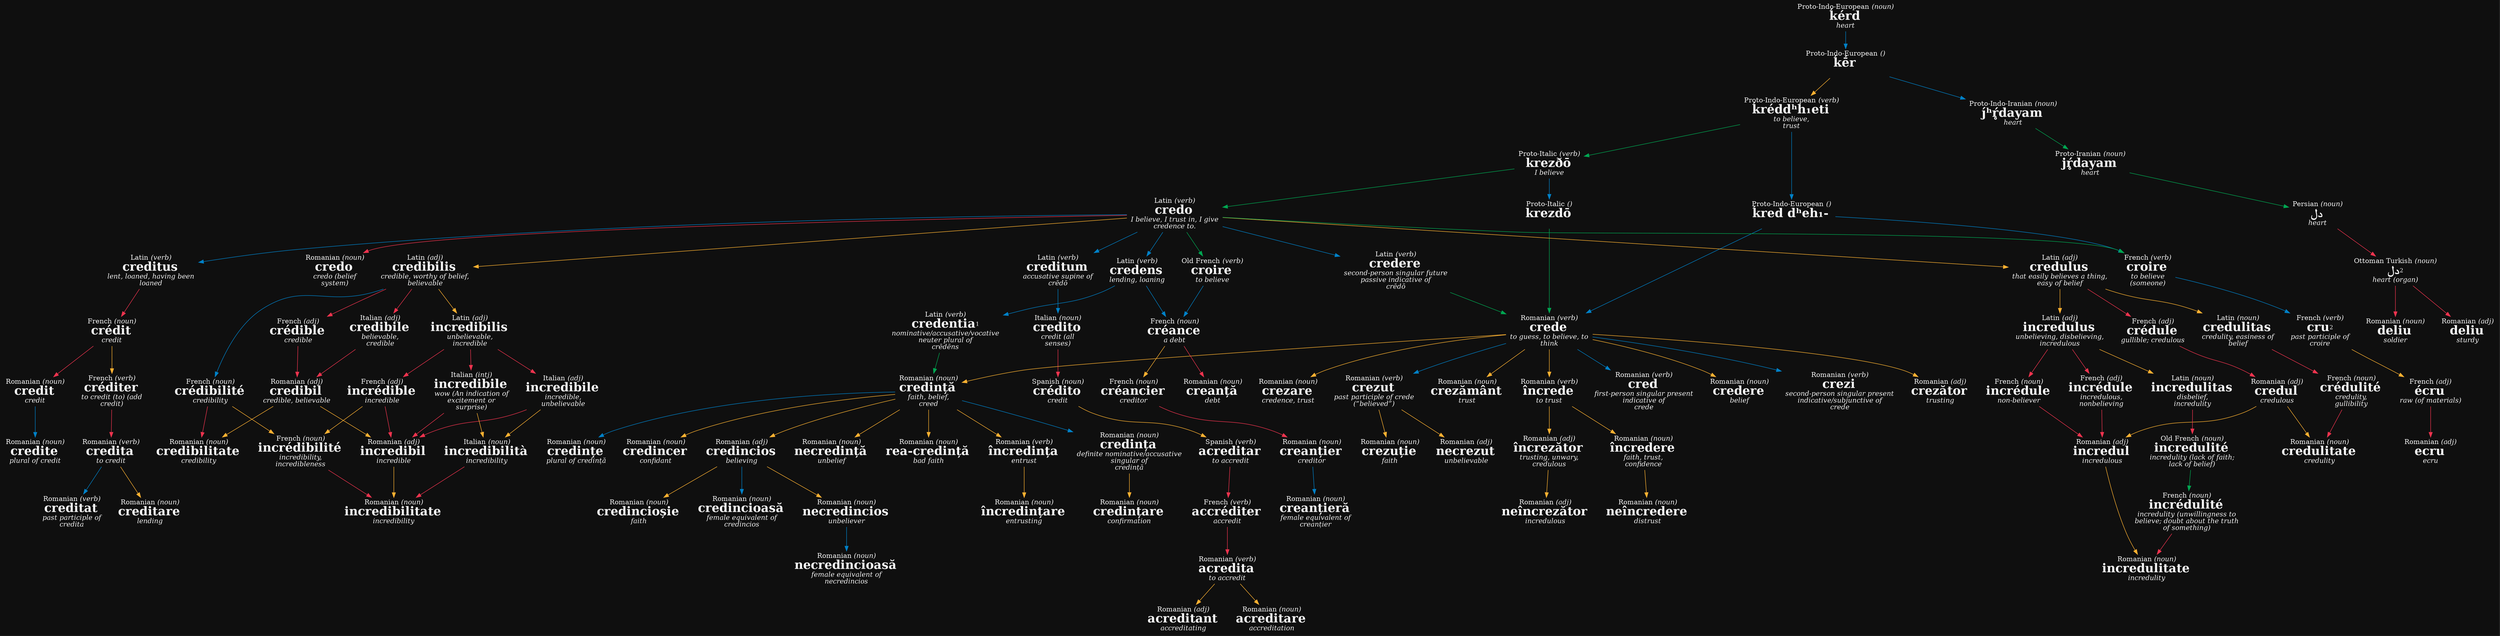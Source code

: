 digraph {margin=0 bgcolor="#0F0F0F" node [shape=none fontcolor="#F5F5F5"] edge [fontcolor="#F5F5F5" color="#F5F5F5"] 485643 [label=<Proto-Indo-European <I>()</I><BR/><FONT POINT-SIZE="25"><B>ḱḗr</B></FONT><SUP> </SUP><BR/><I> </I>>] 485742 [label=<Proto-Indo-European <I>()</I><BR/><FONT POINT-SIZE="25"><B>ḱred dʰeh₁-</B></FONT><SUP> </SUP><BR/><I> </I>>] 485940 [label=<Proto-Indo-European <I>(noun)</I><BR/><FONT POINT-SIZE="25"><B>ḱérd</B></FONT><SUP> </SUP><BR/><I>heart</I>>] 485991 [label=<Proto-Indo-European <I>(verb)</I><BR/><FONT POINT-SIZE="25"><B>ḱréddʰh₁eti</B></FONT><SUP> </SUP><BR/><I>to believe,<BR/>trust</I>>] 486709 [label=<Proto-Indo-Iranian <I>(noun)</I><BR/><FONT POINT-SIZE="25"><B>ȷ́ʰŕ̥dayam</B></FONT><SUP> </SUP><BR/><I>heart</I>>] 487170 [label=<Proto-Italic <I>()</I><BR/><FONT POINT-SIZE="25"><B>krezdō</B></FONT><SUP> </SUP><BR/><I> </I>>] 487368 [label=<Proto-Italic <I>(verb)</I><BR/><FONT POINT-SIZE="25"><B>krezðō</B></FONT><SUP> </SUP><BR/><I>I believe</I>>] 487405 [label=<Proto-Iranian <I>(noun)</I><BR/><FONT POINT-SIZE="25"><B>jŕ̥dayam</B></FONT><SUP> </SUP><BR/><I>heart</I>>] 749081 [label=<French <I>(verb)</I><BR/><FONT POINT-SIZE="25"><B>accréditer</B></FONT><SUP> </SUP><BR/><I>accredit</I>>] 771541 [label=<Romanian <I>(adj)</I><BR/><FONT POINT-SIZE="25"><B>acreditant</B></FONT><SUP> </SUP><BR/><I>accreditating</I>>] 771721 [label=<Romanian <I>(noun)</I><BR/><FONT POINT-SIZE="25"><B>acreditare</B></FONT><SUP> </SUP><BR/><I>accreditation</I>>] 772329 [label=<Romanian <I>(verb)</I><BR/><FONT POINT-SIZE="25"><B>acredita</B></FONT><SUP> </SUP><BR/><I>to accredit</I>>] 775871 [label=<Spanish <I>(verb)</I><BR/><FONT POINT-SIZE="25"><B>acreditar</B></FONT><SUP> </SUP><BR/><I>to accredit</I>>] 2042078 [label=<Romanian <I>(noun)</I><BR/><FONT POINT-SIZE="25"><B>creanțier</B></FONT><SUP> </SUP><BR/><I>creditor</I>>] 2042079 [label=<Romanian <I>(noun)</I><BR/><FONT POINT-SIZE="25"><B>creanță</B></FONT><SUP> </SUP><BR/><I>debt</I>>] 2042327 [label=<Romanian <I>(noun)</I><BR/><FONT POINT-SIZE="25"><B>creanțieră</B></FONT><SUP> </SUP><BR/><I>female equivalent of<BR/>creanțier</I>>] 2043255 [label=<Romanian <I>(noun)</I><BR/><FONT POINT-SIZE="25"><B>credința</B></FONT><SUP> </SUP><BR/><I>definite nominative/accusative<BR/>singular of<BR/>credință</I>>] 2043265 [label=<Romanian <I>(noun)</I><BR/><FONT POINT-SIZE="25"><B>credințe</B></FONT><SUP> </SUP><BR/><I>plural of credință</I>>] 2043365 [label=<Romanian <I>(adj)</I><BR/><FONT POINT-SIZE="25"><B>credibil</B></FONT><SUP> </SUP><BR/><I>credible, believable</I>>] 2043368 [label=<Italian <I>(adj)</I><BR/><FONT POINT-SIZE="25"><B>credibile</B></FONT><SUP> </SUP><BR/><I>believable,<BR/>credible</I>>] 2043371 [label=<Romanian <I>(noun)</I><BR/><FONT POINT-SIZE="25"><B>credincer</B></FONT><SUP> </SUP><BR/><I>confidant</I>>] 2043375 [label=<Romanian <I>(noun)</I><BR/><FONT POINT-SIZE="25"><B>credibilitate</B></FONT><SUP> </SUP><BR/><I>credibility</I>>] 2043379 [label=<Romanian <I>(noun)</I><BR/><FONT POINT-SIZE="25"><B>credincioșie</B></FONT><SUP> </SUP><BR/><I>faith</I>>] 2043407 [label=<Romanian <I>(noun)</I><BR/><FONT POINT-SIZE="25"><B>credințare</B></FONT><SUP> </SUP><BR/><I>confirmation</I>>] 2043426 [label=<Romanian <I>(noun)</I><BR/><FONT POINT-SIZE="25"><B>credincioasă</B></FONT><SUP> </SUP><BR/><I>female equivalent of<BR/>credincios</I>>] 2043454 [label=<Romanian <I>(adj)</I><BR/><FONT POINT-SIZE="25"><B>credincios</B></FONT><SUP> </SUP><BR/><I>believing</I>>] 2043499 [label=<Romanian <I>(noun)</I><BR/><FONT POINT-SIZE="25"><B>creditare</B></FONT><SUP> </SUP><BR/><I>lending</I>>] 2043576 [label=<Romanian <I>(noun)</I><BR/><FONT POINT-SIZE="25"><B>credință</B></FONT><SUP> </SUP><BR/><I>faith, belief,<BR/>creed</I>>] 2043592 [label=<Romanian <I>(verb)</I><BR/><FONT POINT-SIZE="25"><B>creditat</B></FONT><SUP> </SUP><BR/><I>past participle of<BR/>credita</I>>] 2043704 [label=<Romanian <I>(adj)</I><BR/><FONT POINT-SIZE="25"><B>credul</B></FONT><SUP> </SUP><BR/><I>credulous</I>>] 2043714 [label=<Romanian <I>(noun)</I><BR/><FONT POINT-SIZE="25"><B>credulitate</B></FONT><SUP> </SUP><BR/><I>credulity</I>>] 2043730 [label=<Latin <I>(verb)</I><BR/><FONT POINT-SIZE="25"><B>credens</B></FONT><SUP> </SUP><BR/><I>lending, loaning</I>>] 2043783 [label=<Romanian <I>(noun)</I><BR/><FONT POINT-SIZE="25"><B>credite</B></FONT><SUP> </SUP><BR/><I>plural of credit</I>>] 2043818 [label=<Italian <I>(noun)</I><BR/><FONT POINT-SIZE="25"><B>credito</B></FONT><SUP> </SUP><BR/><I>credit (all<BR/>senses)</I>>] 2043868 [label=<Romanian <I>(verb)</I><BR/><FONT POINT-SIZE="25"><B>cred</B></FONT><SUP> </SUP><BR/><I>first-person singular present<BR/>indicative of<BR/>crede</I>>] 2043918 [label=<Romanian <I>(verb)</I><BR/><FONT POINT-SIZE="25"><B>credita</B></FONT><SUP> </SUP><BR/><I>to credit</I>>] 2044084 [label=<Latin <I>(verb)</I><BR/><FONT POINT-SIZE="25"><B>credentia</B></FONT><SUP>1</SUP><BR/><I>nominative/accusative/vocative<BR/>neuter plural of<BR/>crēdēns</I>>] 2044196 [label=<Latin <I>(verb)</I><BR/><FONT POINT-SIZE="25"><B>creditus</B></FONT><SUP> </SUP><BR/><I>lent, loaned, having been<BR/>loaned</I>>] 2044257 [label=<Latin <I>(verb)</I><BR/><FONT POINT-SIZE="25"><B>credere</B></FONT><SUP> </SUP><BR/><I>second-person singular future<BR/>passive indicative of<BR/>crēdō</I>>] 2044260 [label=<Romanian <I>(noun)</I><BR/><FONT POINT-SIZE="25"><B>credere</B></FONT><SUP> </SUP><BR/><I>belief</I>>] 2044377 [label=<Latin <I>(adj)</I><BR/><FONT POINT-SIZE="25"><B>credibilis</B></FONT><SUP> </SUP><BR/><I>credible, worthy of belief,<BR/>believable</I>>] 2044450 [label=<Latin <I>(verb)</I><BR/><FONT POINT-SIZE="25"><B>creditum</B></FONT><SUP> </SUP><BR/><I>accusative supine of<BR/>crēdō</I>>] 2044467 [label=<Latin <I>(adj)</I><BR/><FONT POINT-SIZE="25"><B>credulus</B></FONT><SUP> </SUP><BR/><I>that easily believes a thing,<BR/>easy of belief</I>>] 2044475 [label=<Latin <I>(noun)</I><BR/><FONT POINT-SIZE="25"><B>credulitas</B></FONT><SUP> </SUP><BR/><I>credulity, easiness of<BR/>belief</I>>] 2044562 [label=<Romanian <I>(verb)</I><BR/><FONT POINT-SIZE="25"><B>crede</B></FONT><SUP> </SUP><BR/><I>to guess, to believe, to<BR/>think</I>>] 2047549 [label=<Romanian <I>(noun)</I><BR/><FONT POINT-SIZE="25"><B>crezuție</B></FONT><SUP> </SUP><BR/><I>faith</I>>] 2047559 [label=<Romanian <I>(verb)</I><BR/><FONT POINT-SIZE="25"><B>crezi</B></FONT><SUP> </SUP><BR/><I>second-person singular present<BR/>indicative/subjunctive of<BR/>crede</I>>] 2047660 [label=<Romanian <I>(adj)</I><BR/><FONT POINT-SIZE="25"><B>crezător</B></FONT><SUP> </SUP><BR/><I>trusting</I>>] 2047664 [label=<Romanian <I>(noun)</I><BR/><FONT POINT-SIZE="25"><B>crezare</B></FONT><SUP> </SUP><BR/><I>credence, trust</I>>] 2047666 [label=<Romanian <I>(verb)</I><BR/><FONT POINT-SIZE="25"><B>crezut</B></FONT><SUP> </SUP><BR/><I>past participle of crede<BR/>(“believed”)</I>>] 2047709 [label=<Romanian <I>(noun)</I><BR/><FONT POINT-SIZE="25"><B>crezământ</B></FONT><SUP> </SUP><BR/><I>trust</I>>] 2052245 [label=<Latin <I>(verb)</I><BR/><FONT POINT-SIZE="25"><B>credo</B></FONT><SUP> </SUP><BR/><I>I believe, I trust in, I give<BR/>credence to.</I>>] 2052252 [label=<Romanian <I>(noun)</I><BR/><FONT POINT-SIZE="25"><B>credo</B></FONT><SUP> </SUP><BR/><I>credo (belief<BR/>system)</I>>] 2056847 [label=<Romanian <I>(noun)</I><BR/><FONT POINT-SIZE="25"><B>credit</B></FONT><SUP> </SUP><BR/><I>credit</I>>] 2059411 [label=<French <I>(verb)</I><BR/><FONT POINT-SIZE="25"><B>croire</B></FONT><SUP> </SUP><BR/><I>to believe<BR/>(someone)</I>>] 2059412 [label=<Old French <I>(verb)</I><BR/><FONT POINT-SIZE="25"><B>croire</B></FONT><SUP> </SUP><BR/><I>to believe</I>>] 2064037 [label=<French <I>(verb)</I><BR/><FONT POINT-SIZE="25"><B>cru</B></FONT><SUP>2</SUP><BR/><I>past participle of<BR/>croire</I>>] 2065597 [label=<French <I>(noun)</I><BR/><FONT POINT-SIZE="25"><B>créancier</B></FONT><SUP> </SUP><BR/><I>creditor</I>>] 2065691 [label=<French <I>(noun)</I><BR/><FONT POINT-SIZE="25"><B>créance</B></FONT><SUP> </SUP><BR/><I>a debt</I>>] 2065865 [label=<French <I>(noun)</I><BR/><FONT POINT-SIZE="25"><B>crédibilité</B></FONT><SUP> </SUP><BR/><I>credibility</I>>] 2065881 [label=<French <I>(adj)</I><BR/><FONT POINT-SIZE="25"><B>crédule</B></FONT><SUP> </SUP><BR/><I>gullible; credulous</I>>] 2065897 [label=<French <I>(noun)</I><BR/><FONT POINT-SIZE="25"><B>crédulité</B></FONT><SUP> </SUP><BR/><I>credulity,<BR/>gullibility</I>>] 2065898 [label=<French <I>(adj)</I><BR/><FONT POINT-SIZE="25"><B>crédible</B></FONT><SUP> </SUP><BR/><I>credible</I>>] 2066002 [label=<French <I>(noun)</I><BR/><FONT POINT-SIZE="25"><B>crédit</B></FONT><SUP> </SUP><BR/><I>credit</I>>] 2066457 [label=<French <I>(verb)</I><BR/><FONT POINT-SIZE="25"><B>créditer</B></FONT><SUP> </SUP><BR/><I>to credit (to) (add<BR/>credit)</I>>] 2066806 [label=<Spanish <I>(noun)</I><BR/><FONT POINT-SIZE="25"><B>crédito</B></FONT><SUP> </SUP><BR/><I>credit</I>>] 2189121 [label=<Romanian <I>(adj)</I><BR/><FONT POINT-SIZE="25"><B>deliu</B></FONT><SUP> </SUP><BR/><I>sturdy</I>>] 2189122 [label=<Romanian <I>(noun)</I><BR/><FONT POINT-SIZE="25"><B>deliu</B></FONT><SUP> </SUP><BR/><I>soldier</I>>] 2543126 [label=<Romanian <I>(adj)</I><BR/><FONT POINT-SIZE="25"><B>ecru</B></FONT><SUP> </SUP><BR/><I>ecru</I>>] 3553352 [label=<Old French <I>(noun)</I><BR/><FONT POINT-SIZE="25"><B>incredulité</B></FONT><SUP> </SUP><BR/><I>incredulity (lack of faith;<BR/>lack of belief)</I>>] 3553361 [label=<Italian <I>(noun)</I><BR/><FONT POINT-SIZE="25"><B>incredibilità</B></FONT><SUP> </SUP><BR/><I>incredibility</I>>] 3553397 [label=<Romanian <I>(noun)</I><BR/><FONT POINT-SIZE="25"><B>incredibilitate</B></FONT><SUP> </SUP><BR/><I>incredibility</I>>] 3553510 [label=<Romanian <I>(adj)</I><BR/><FONT POINT-SIZE="25"><B>incredibil</B></FONT><SUP> </SUP><BR/><I>incredible</I>>] 3553519 [label=<Romanian <I>(noun)</I><BR/><FONT POINT-SIZE="25"><B>incredulitate</B></FONT><SUP> </SUP><BR/><I>incredulity</I>>] 3553544 [label=<Romanian <I>(adj)</I><BR/><FONT POINT-SIZE="25"><B>incredul</B></FONT><SUP> </SUP><BR/><I>incredulous</I>>] 3553584 [label=<Italian <I>(adj)</I><BR/><FONT POINT-SIZE="25"><B>incredibile</B></FONT><SUP> </SUP><BR/><I>incredible,<BR/>unbelievable</I>>] 3553585 [label=<Italian <I>(intj)</I><BR/><FONT POINT-SIZE="25"><B>incredibile</B></FONT><SUP> </SUP><BR/><I>wow (An indication of<BR/>excitement or<BR/>surprise)</I>>] 3553895 [label=<Latin <I>(noun)</I><BR/><FONT POINT-SIZE="25"><B>incredulitas</B></FONT><SUP> </SUP><BR/><I>disbelief,<BR/>incredulity</I>>] 3554354 [label=<Latin <I>(adj)</I><BR/><FONT POINT-SIZE="25"><B>incredulus</B></FONT><SUP> </SUP><BR/><I>unbelieving, disbelieving,<BR/>incredulous</I>>] 3554367 [label=<Latin <I>(adj)</I><BR/><FONT POINT-SIZE="25"><B>incredibilis</B></FONT><SUP> </SUP><BR/><I>unbelievable,<BR/>incredible</I>>] 3555479 [label=<French <I>(noun)</I><BR/><FONT POINT-SIZE="25"><B>incrédibilité</B></FONT><SUP> </SUP><BR/><I>incredibility,<BR/>incredibleness</I>>] 3555562 [label=<French <I>(noun)</I><BR/><FONT POINT-SIZE="25"><B>incrédulité</B></FONT><SUP> </SUP><BR/><I>incredulity (unwillingness to<BR/>believe; doubt about the truth<BR/>of something)</I>>] 3555573 [label=<French <I>(adj)</I><BR/><FONT POINT-SIZE="25"><B>incrédible</B></FONT><SUP> </SUP><BR/><I>incredible</I>>] 3555648 [label=<French <I>(adj)</I><BR/><FONT POINT-SIZE="25"><B>incrédule</B></FONT><SUP> </SUP><BR/><I>incredulous,<BR/>nonbelieving</I>>] 3555649 [label=<French <I>(noun)</I><BR/><FONT POINT-SIZE="25"><B>incrédule</B></FONT><SUP> </SUP><BR/><I>non-believer</I>>] 4544629 [label=<Romanian <I>(adj)</I><BR/><FONT POINT-SIZE="25"><B>necrezut</B></FONT><SUP> </SUP><BR/><I>unbelievable</I>>] 4544680 [label=<Romanian <I>(noun)</I><BR/><FONT POINT-SIZE="25"><B>necredincios</B></FONT><SUP> </SUP><BR/><I>unbeliever</I>>] 4544681 [label=<Romanian <I>(noun)</I><BR/><FONT POINT-SIZE="25"><B>necredincioasă</B></FONT><SUP> </SUP><BR/><I>female equivalent of<BR/>necredincios</I>>] 4544690 [label=<Romanian <I>(noun)</I><BR/><FONT POINT-SIZE="25"><B>necredință</B></FONT><SUP> </SUP><BR/><I>unbelief</I>>] 4596610 [label=<Romanian <I>(adj)</I><BR/><FONT POINT-SIZE="25"><B>neîncrezător</B></FONT><SUP> </SUP><BR/><I>incredulous</I>>] 4596773 [label=<Romanian <I>(noun)</I><BR/><FONT POINT-SIZE="25"><B>neîncredere</B></FONT><SUP> </SUP><BR/><I>distrust</I>>] 5426711 [label=<Romanian <I>(noun)</I><BR/><FONT POINT-SIZE="25"><B>rea-credință</B></FONT><SUP> </SUP><BR/><I>bad faith</I>>] 7103008 [label=<French <I>(adj)</I><BR/><FONT POINT-SIZE="25"><B>écru</B></FONT><SUP> </SUP><BR/><I>raw (of materials)</I>>] 7116020 [label=<Romanian <I>(verb)</I><BR/><FONT POINT-SIZE="25"><B>încredința</B></FONT><SUP> </SUP><BR/><I>entrust</I>>] 7116047 [label=<Romanian <I>(adj)</I><BR/><FONT POINT-SIZE="25"><B>încrezător</B></FONT><SUP> </SUP><BR/><I>trusting, unwary,<BR/>credulous</I>>] 7116068 [label=<Romanian <I>(noun)</I><BR/><FONT POINT-SIZE="25"><B>încredințare</B></FONT><SUP> </SUP><BR/><I>entrusting</I>>] 7116069 [label=<Romanian <I>(noun)</I><BR/><FONT POINT-SIZE="25"><B>încredere</B></FONT><SUP> </SUP><BR/><I>faith, trust,<BR/>confidence</I>>] 7116111 [label=<Romanian <I>(verb)</I><BR/><FONT POINT-SIZE="25"><B>încrede</B></FONT><SUP> </SUP><BR/><I>to trust</I>>] 8095746 [label=<Ottoman Turkish <I>(noun)</I><BR/><FONT POINT-SIZE="25"><B>دل</B></FONT><SUP>2</SUP><BR/><I>heart (organ)</I>>] 8095747 [label=<Persian <I>(noun)</I><BR/><FONT POINT-SIZE="25"><B>دل</B></FONT><SUP> </SUP><BR/><I>heart</I>>] 485940->485643[color="#0081C8"] 485991->485742[color="#0081C8"] 485643->485991[color="#FCB131"] 485643->486709[color="#0081C8"] 487368->487170[color="#0081C8"] 485991->487368[color="#00A651"] 486709->487405[color="#00A651"] 775871->749081[color="#EE334E"] 772329->771541[color="#FCB131"] 772329->771721[color="#FCB131"] 749081->772329[color="#EE334E"] 2066806->775871[color="#FCB131"] 2065597->2042078[color="#EE334E"] 2065691->2042079[color="#EE334E"] 2042078->2042327[color="#0081C8"] 2043576->2043255[color="#0081C8"] 2043576->2043265[color="#0081C8"] 2043368->2043365[color="#EE334E"] 2065898->2043365[color="#EE334E"] 2044377->2043368[color="#EE334E"] 2043576->2043371[color="#FCB131"] 2043365->2043375[color="#FCB131"] 2065865->2043375[color="#EE334E"] 2043454->2043379[color="#FCB131"] 2043255->2043407[color="#FCB131"] 2043454->2043426[color="#0081C8"] 2043576->2043454[color="#FCB131"] 2043918->2043499[color="#FCB131"] 2044084->2043576[color="#00A651"] 2044562->2043576[color="#FCB131"] 2043918->2043592[color="#0081C8"] 2065881->2043704[color="#EE334E"] 2043704->2043714[color="#FCB131"] 2065897->2043714[color="#EE334E"] 2052245->2043730[color="#0081C8"] 2056847->2043783[color="#0081C8"] 2044450->2043818[color="#0081C8"] 2044562->2043868[color="#0081C8"] 2066457->2043918[color="#EE334E"] 2043730->2044084[color="#0081C8"] 2052245->2044196[color="#0081C8"] 2052245->2044257[color="#0081C8"] 2044562->2044260[color="#FCB131"] 2052245->2044377[color="#FCB131"] 2052245->2044450[color="#0081C8"] 2052245->2044467[color="#FCB131"] 2044467->2044475[color="#FCB131"] 485742->2044562[color="#0081C8"] 487170->2044562[color="#00A651"] 2044257->2044562[color="#00A651"] 2047666->2047549[color="#FCB131"] 2044562->2047559[color="#0081C8"] 2044562->2047660[color="#FCB131"] 2044562->2047664[color="#FCB131"] 2044562->2047666[color="#0081C8"] 2044562->2047709[color="#FCB131"] 487368->2052245[color="#00A651"] 2052245->2052252[color="#EE334E"] 2066002->2056847[color="#EE334E"] 485742->2059411[color="#0081C8"] 2052245->2059411[color="#00A651"] 2052245->2059412[color="#00A651"] 2059411->2064037[color="#0081C8"] 2065691->2065597[color="#FCB131"] 2043730->2065691[color="#0081C8"] 2059412->2065691[color="#0081C8"] 2044377->2065865[color="#0081C8"] 2044467->2065881[color="#EE334E"] 2044475->2065897[color="#EE334E"] 2044377->2065898[color="#EE334E"] 2044196->2066002[color="#EE334E"] 2066002->2066457[color="#FCB131"] 2043818->2066806[color="#EE334E"] 8095746->2189121[color="#EE334E"] 8095746->2189122[color="#EE334E"] 7103008->2543126[color="#EE334E"] 3553895->3553352[color="#EE334E"] 3553584->3553361[color="#FCB131"] 3553585->3553361[color="#FCB131"] 3553361->3553397[color="#EE334E"] 3553510->3553397[color="#FCB131"] 3555479->3553397[color="#EE334E"] 2043365->3553510[color="#FCB131"] 3553584->3553510[color="#EE334E"] 3553585->3553510[color="#EE334E"] 3555573->3553510[color="#EE334E"] 3553544->3553519[color="#FCB131"] 3555562->3553519[color="#EE334E"] 2043704->3553544[color="#FCB131"] 3555648->3553544[color="#EE334E"] 3555649->3553544[color="#EE334E"] 3554367->3553584[color="#EE334E"] 3554367->3553585[color="#EE334E"] 3554354->3553895[color="#FCB131"] 2044467->3554354[color="#FCB131"] 2044377->3554367[color="#FCB131"] 2065865->3555479[color="#FCB131"] 3555573->3555479[color="#FCB131"] 3553352->3555562[color="#00A651"] 3554367->3555573[color="#EE334E"] 3554354->3555648[color="#EE334E"] 3554354->3555649[color="#EE334E"] 2047666->4544629[color="#FCB131"] 2043454->4544680[color="#FCB131"] 4544680->4544681[color="#0081C8"] 2043576->4544690[color="#FCB131"] 7116047->4596610[color="#FCB131"] 7116069->4596773[color="#FCB131"] 2043576->5426711[color="#FCB131"] 2064037->7103008[color="#FCB131"] 2043576->7116020[color="#FCB131"] 7116111->7116047[color="#FCB131"] 7116020->7116068[color="#FCB131"] 7116111->7116069[color="#FCB131"] 2044562->7116111[color="#FCB131"] 8095747->8095746[color="#EE334E"] 487405->8095747[color="#00A651"]}
